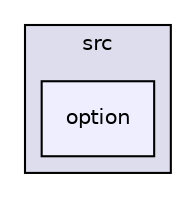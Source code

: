 digraph "/home/runner/work/SDcardBootloader/SDcardBootloader/bootloader/Middlewares/Third_Party/FatFs/src/option" {
  compound=true
  node [ fontsize="10", fontname="Helvetica"];
  edge [ labelfontsize="10", labelfontname="Helvetica"];
  subgraph clusterdir_44e20efd7e13a0696bd189d74f14511c {
    graph [ bgcolor="#ddddee", pencolor="black", label="src" fontname="Helvetica", fontsize="10", URL="dir_44e20efd7e13a0696bd189d74f14511c.html"]
  dir_2b7fa1bce9298a9b7bceed7241175555 [shape=box, label="option", style="filled", fillcolor="#eeeeff", pencolor="black", URL="dir_2b7fa1bce9298a9b7bceed7241175555.html"];
  }
}
